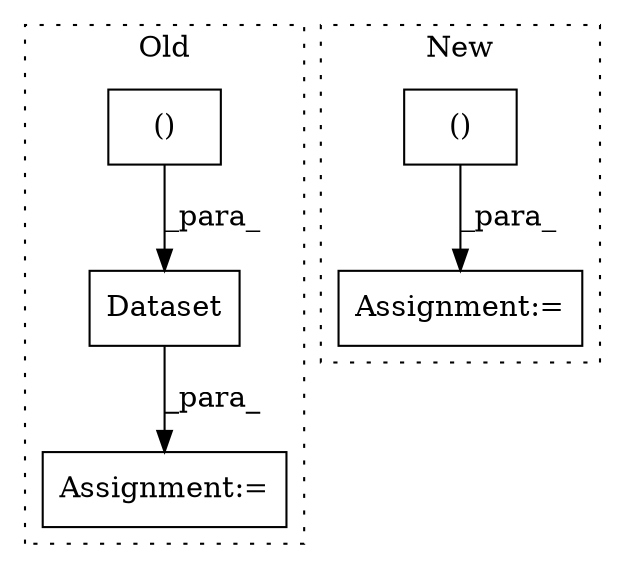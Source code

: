 digraph G {
subgraph cluster0 {
1 [label="Dataset" a="32" s="2207,2224" l="8,1" shape="box"];
3 [label="Assignment:=" a="7" s="2199" l="1" shape="box"];
4 [label="()" a="106" s="1924" l="179" shape="box"];
label = "Old";
style="dotted";
}
subgraph cluster1 {
2 [label="()" a="106" s="1871" l="15" shape="box"];
5 [label="Assignment:=" a="7" s="2126" l="1" shape="box"];
label = "New";
style="dotted";
}
1 -> 3 [label="_para_"];
2 -> 5 [label="_para_"];
4 -> 1 [label="_para_"];
}